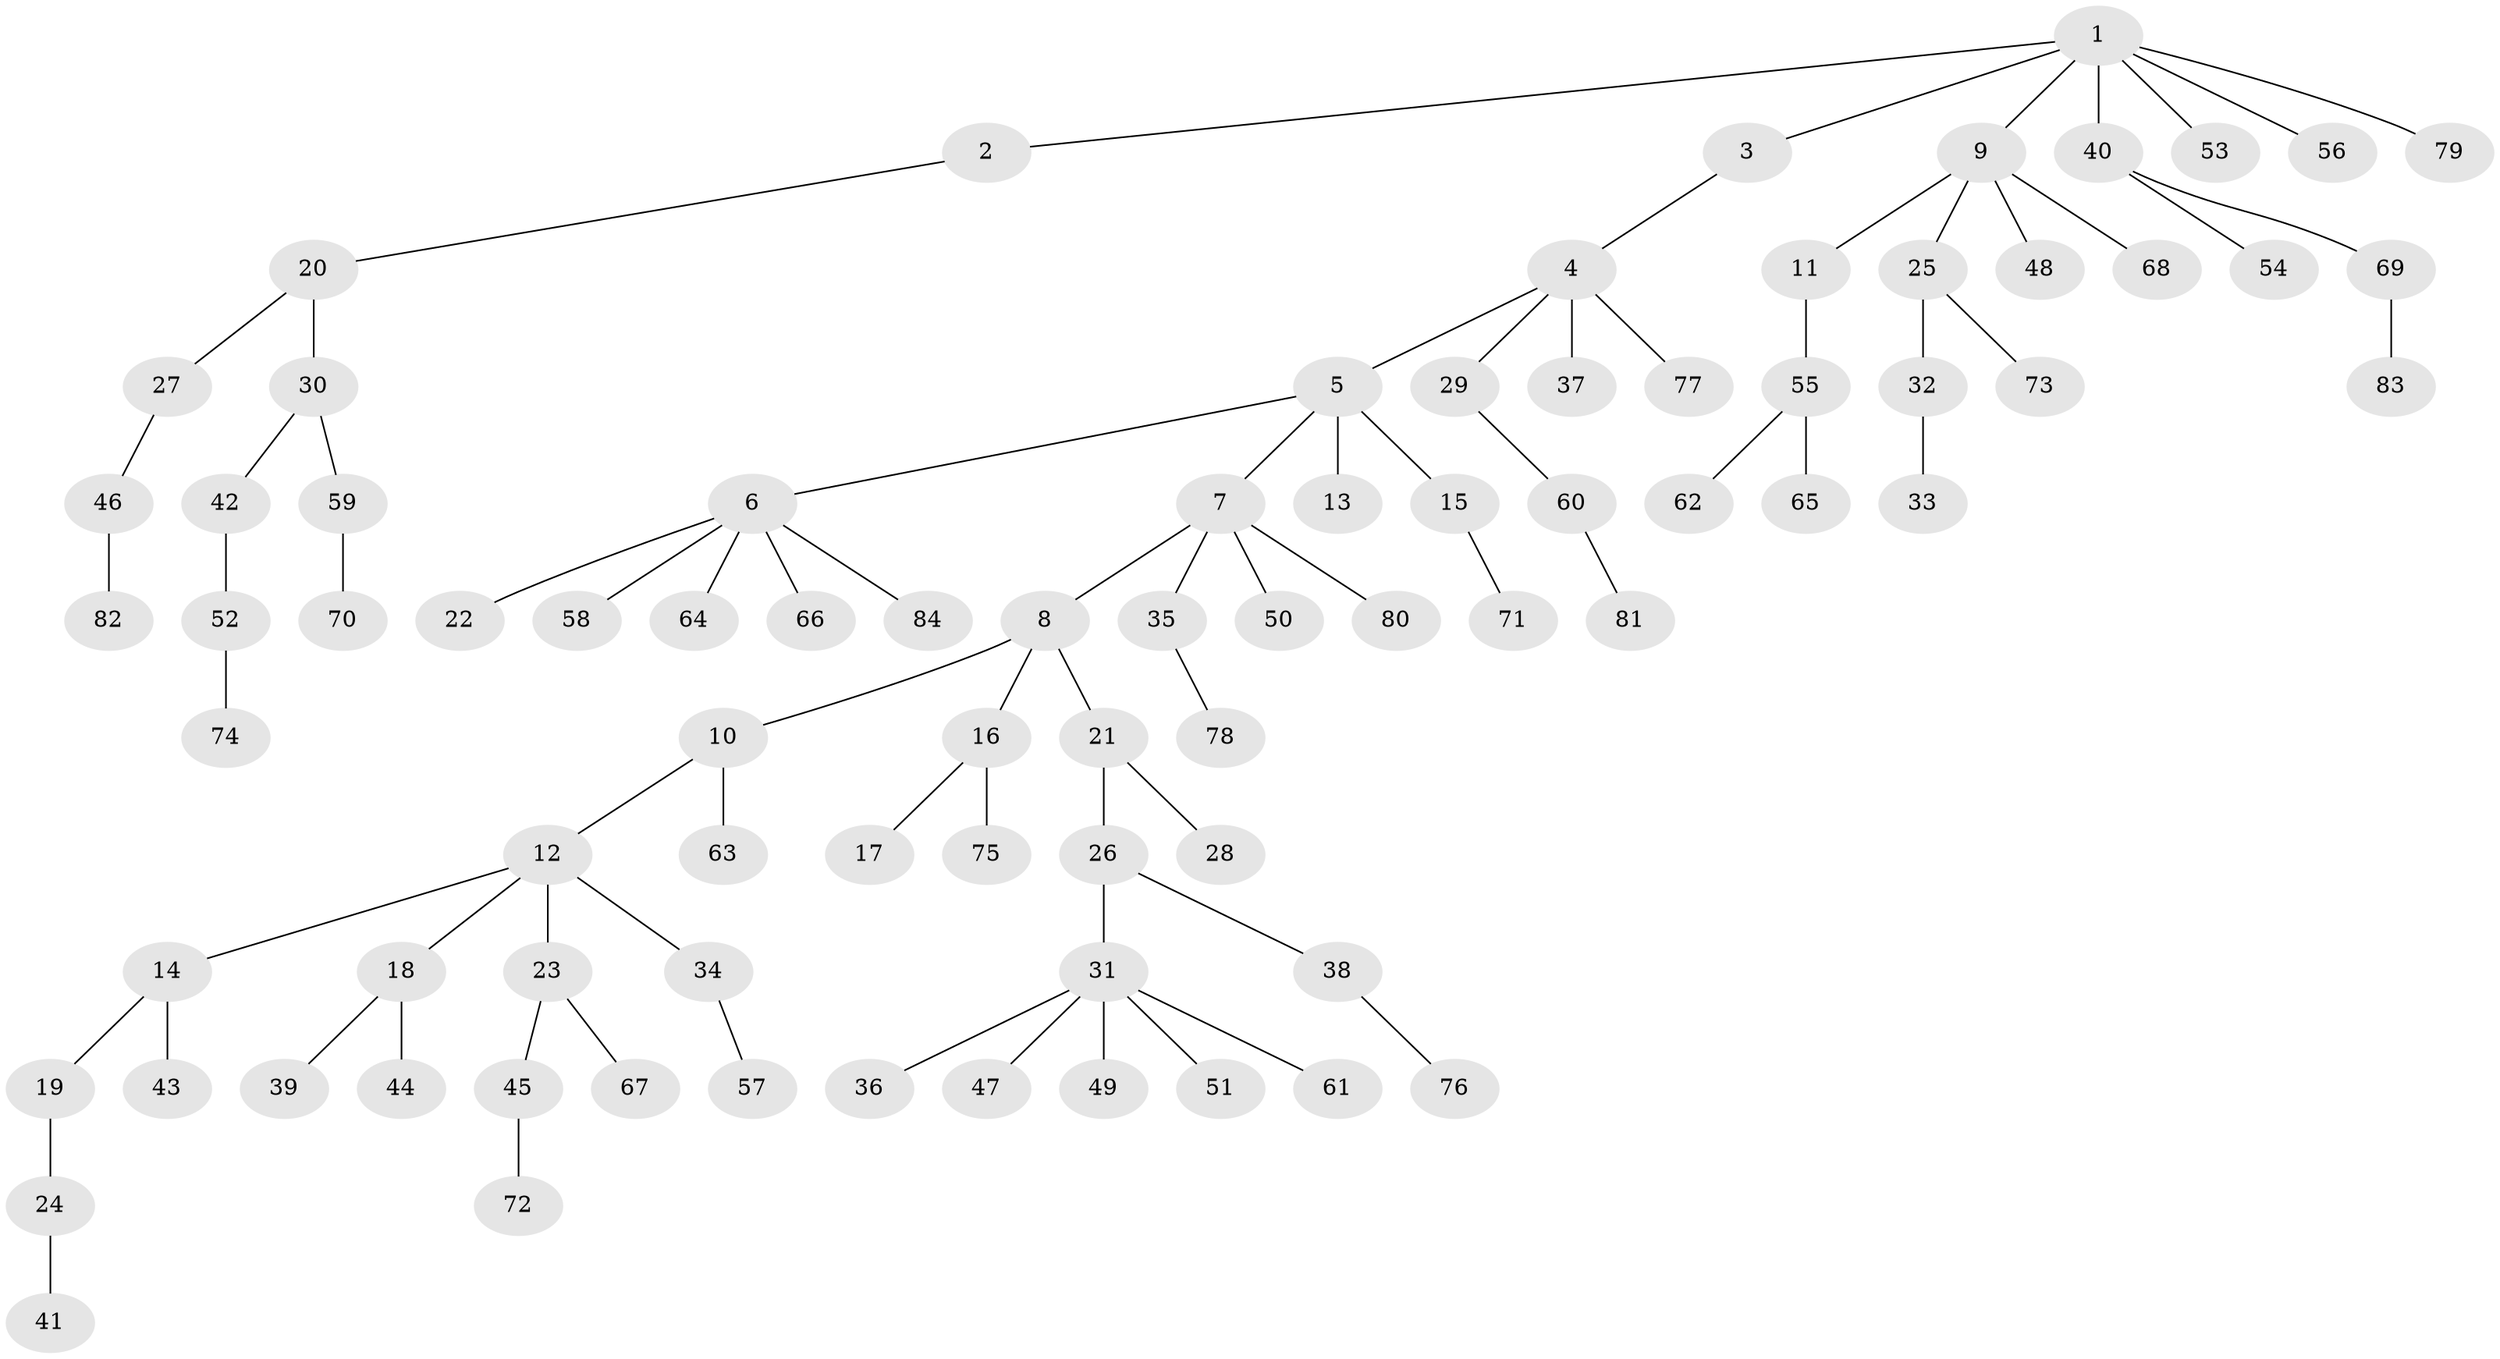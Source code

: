 // coarse degree distribution, {4: 0.0784313725490196, 2: 0.27450980392156865, 3: 0.058823529411764705, 1: 0.5098039215686274, 5: 0.058823529411764705, 6: 0.0196078431372549}
// Generated by graph-tools (version 1.1) at 2025/37/03/04/25 23:37:24]
// undirected, 84 vertices, 83 edges
graph export_dot {
  node [color=gray90,style=filled];
  1;
  2;
  3;
  4;
  5;
  6;
  7;
  8;
  9;
  10;
  11;
  12;
  13;
  14;
  15;
  16;
  17;
  18;
  19;
  20;
  21;
  22;
  23;
  24;
  25;
  26;
  27;
  28;
  29;
  30;
  31;
  32;
  33;
  34;
  35;
  36;
  37;
  38;
  39;
  40;
  41;
  42;
  43;
  44;
  45;
  46;
  47;
  48;
  49;
  50;
  51;
  52;
  53;
  54;
  55;
  56;
  57;
  58;
  59;
  60;
  61;
  62;
  63;
  64;
  65;
  66;
  67;
  68;
  69;
  70;
  71;
  72;
  73;
  74;
  75;
  76;
  77;
  78;
  79;
  80;
  81;
  82;
  83;
  84;
  1 -- 2;
  1 -- 3;
  1 -- 9;
  1 -- 40;
  1 -- 53;
  1 -- 56;
  1 -- 79;
  2 -- 20;
  3 -- 4;
  4 -- 5;
  4 -- 29;
  4 -- 37;
  4 -- 77;
  5 -- 6;
  5 -- 7;
  5 -- 13;
  5 -- 15;
  6 -- 22;
  6 -- 58;
  6 -- 64;
  6 -- 66;
  6 -- 84;
  7 -- 8;
  7 -- 35;
  7 -- 50;
  7 -- 80;
  8 -- 10;
  8 -- 16;
  8 -- 21;
  9 -- 11;
  9 -- 25;
  9 -- 48;
  9 -- 68;
  10 -- 12;
  10 -- 63;
  11 -- 55;
  12 -- 14;
  12 -- 18;
  12 -- 23;
  12 -- 34;
  14 -- 19;
  14 -- 43;
  15 -- 71;
  16 -- 17;
  16 -- 75;
  18 -- 39;
  18 -- 44;
  19 -- 24;
  20 -- 27;
  20 -- 30;
  21 -- 26;
  21 -- 28;
  23 -- 45;
  23 -- 67;
  24 -- 41;
  25 -- 32;
  25 -- 73;
  26 -- 31;
  26 -- 38;
  27 -- 46;
  29 -- 60;
  30 -- 42;
  30 -- 59;
  31 -- 36;
  31 -- 47;
  31 -- 49;
  31 -- 51;
  31 -- 61;
  32 -- 33;
  34 -- 57;
  35 -- 78;
  38 -- 76;
  40 -- 54;
  40 -- 69;
  42 -- 52;
  45 -- 72;
  46 -- 82;
  52 -- 74;
  55 -- 62;
  55 -- 65;
  59 -- 70;
  60 -- 81;
  69 -- 83;
}

